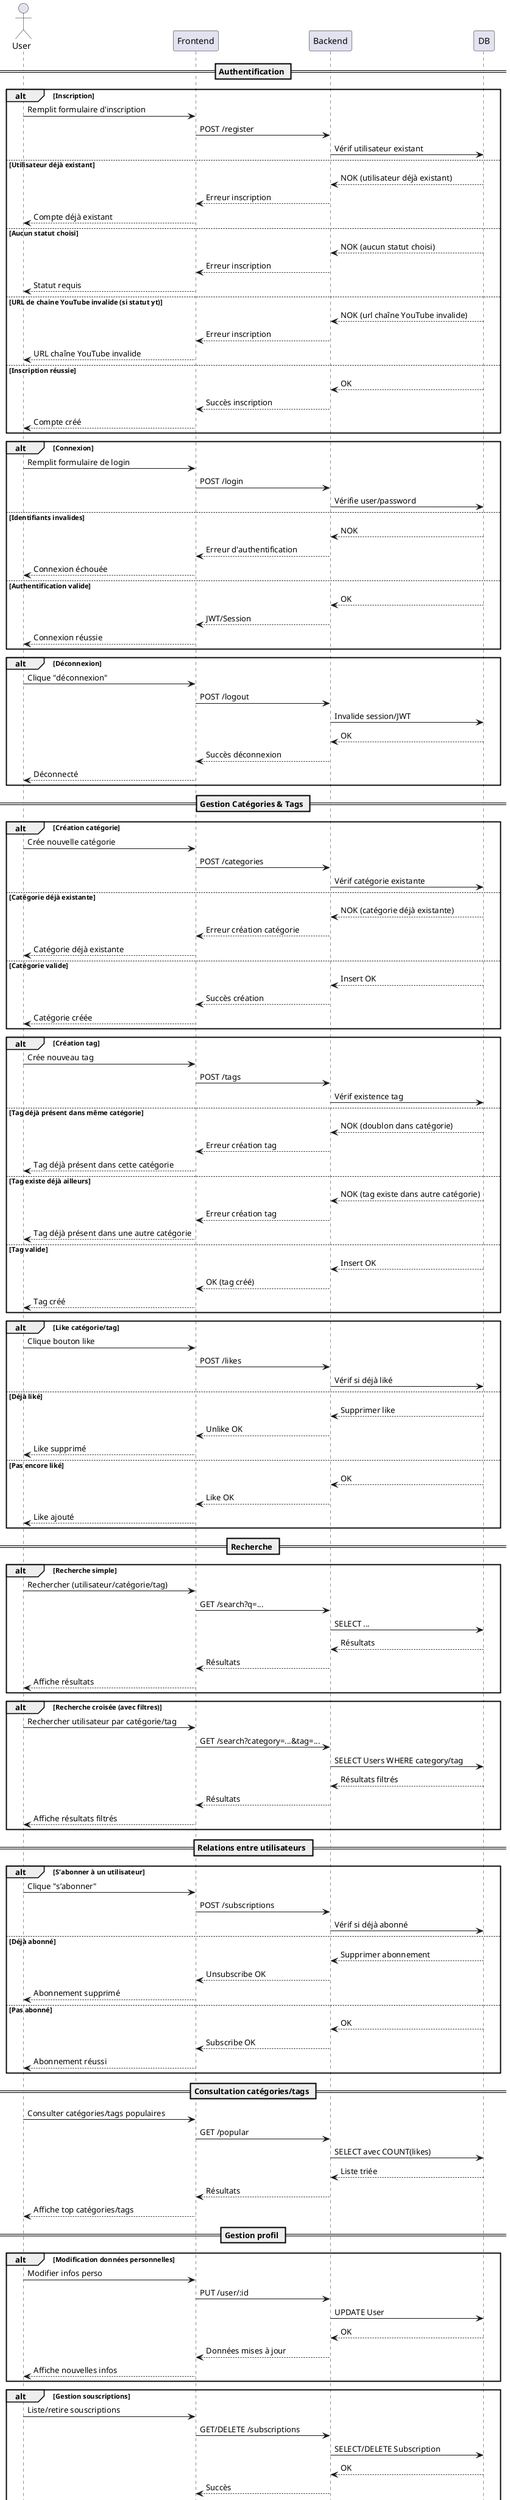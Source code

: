 @startuml Diagramme de séquence YouLink
actor User as U
participant "Frontend" as FE
participant "Backend" as BE
participant "DB" as DB

== Authentification ==
alt Inscription
  U -> FE : Remplit formulaire d'inscription
  FE -> BE : POST /register
  BE -> DB : Vérif utilisateur existant
else Utilisateur déjà existant
  DB --> BE : NOK (utilisateur déjà existant)
  BE --> FE : Erreur inscription
  FE --> U : Compte déjà existant
else Aucun statut choisi
  DB --> BE : NOK (aucun statut choisi)
  BE --> FE : Erreur inscription
  FE --> U : Statut requis
else URL de chaine YouTube invalide (si statut yt)
  DB --> BE : NOK (url chaîne YouTube invalide)
  BE --> FE : Erreur inscription
  FE --> U : URL chaîne YouTube invalide
else Inscription réussie
  DB --> BE : OK
  BE --> FE : Succès inscription
  FE --> U : Compte créé
end

alt Connexion
  U -> FE : Remplit formulaire de login
  FE -> BE : POST /login
  BE -> DB : Vérifie user/password
else Identifiants invalides
  DB --> BE : NOK
  BE --> FE : Erreur d'authentification
  FE --> U : Connexion échouée
else Authentification valide
  DB --> BE : OK
  BE --> FE : JWT/Session
  FE --> U : Connexion réussie
end

alt Déconnexion
  U -> FE : Clique "déconnexion"
  FE -> BE : POST /logout
  BE -> DB : Invalide session/JWT
  DB --> BE : OK
  BE --> FE : Succès déconnexion
  FE --> U : Déconnecté
end

== Gestion Catégories & Tags ==
alt Création catégorie
  U -> FE : Crée nouvelle catégorie
  FE -> BE : POST /categories
  BE -> DB : Vérif catégorie existante
else Catégorie déjà existante
  DB --> BE : NOK (catégorie déjà existante)
  BE --> FE : Erreur création catégorie
  FE --> U : Catégorie déjà existante
else Catégorie valide
  DB --> BE : Insert OK
  BE --> FE : Succès création
  FE --> U : Catégorie créée
end

alt Création tag
  U -> FE : Crée nouveau tag
  FE -> BE : POST /tags
  BE -> DB : Vérif existence tag
else Tag déjà présent dans même catégorie
  DB --> BE: NOK (doublon dans catégorie)
  BE --> FE: Erreur création tag
  FE --> U: Tag déjà présent dans cette catégorie
else Tag existe déjà ailleurs
  DB --> BE: NOK (tag existe dans autre catégorie)
  BE --> FE: Erreur création tag
  FE --> U: Tag déjà présent dans une autre catégorie
else Tag valide
  DB --> BE: Insert OK
  BE --> FE: OK (tag créé)
  FE --> U: Tag créé
end

alt Like catégorie/tag
  U -> FE : Clique bouton like
  FE -> BE : POST /likes
  BE -> DB : Vérif si déjà liké
else Déjà liké
  DB --> BE : Supprimer like
  BE --> FE : Unlike OK
  FE --> U : Like supprimé
else Pas encore liké
  DB --> BE : OK
  BE --> FE : Like OK
  FE --> U : Like ajouté
end

== Recherche ==
alt Recherche simple
  U -> FE : Rechercher (utilisateur/catégorie/tag)
  FE -> BE : GET /search?q=...
  BE -> DB : SELECT ...
  DB --> BE : Résultats
  BE --> FE : Résultats
  FE --> U : Affiche résultats
end

alt Recherche croisée (avec filtres)
  U -> FE : Rechercher utilisateur par catégorie/tag
  FE -> BE : GET /search?category=...&tag=...
  BE -> DB : SELECT Users WHERE category/tag
  DB --> BE : Résultats filtrés
  BE --> FE : Résultats
  FE --> U : Affiche résultats filtrés
end

== Relations entre utilisateurs ==
alt S'abonner à un utilisateur
  U -> FE : Clique "s’abonner"
  FE -> BE : POST /subscriptions
  BE -> DB : Vérif si déjà abonné
else Déjà abonné
  DB --> BE : Supprimer abonnement
  BE --> FE : Unsubscribe OK
  FE --> U : Abonnement supprimé
else Pas abonné
  DB --> BE : OK
  BE --> FE : Subscribe OK
  FE --> U : Abonnement réussi
end

== Consultation catégories/tags ==
U -> FE : Consulter catégories/tags populaires
FE -> BE : GET /popular
BE -> DB : SELECT avec COUNT(likes)
DB --> BE : Liste triée
BE --> FE : Résultats
FE --> U : Affiche top catégories/tags

== Gestion profil ==
alt Modification données personnelles
  U -> FE : Modifier infos perso
  FE -> BE : PUT /user/:id
  BE -> DB : UPDATE User
  DB --> BE : OK
  BE --> FE : Données mises à jour
  FE --> U : Affiche nouvelles infos
end

alt Gestion souscriptions
  U -> FE : Liste/retire souscriptions
  FE -> BE : GET/DELETE /subscriptions
  BE -> DB : SELECT/DELETE Subscription
  DB --> BE : OK
  BE --> FE : Succès
  FE --> U : Affiche nouvelles infos
end

alt Gestion catégories/tags likés
  U -> FE : Liste/supprime catégories/tags likés
  FE -> BE : GET/DELETE /likes
  BE -> DB : SELECT/DELETE Like
  DB --> BE : OK
  BE --> FE : Succès
  FE --> U : Affiche nouvelles infos
end

alt Suppression compte
  U -> FE : Demande suppression compte
  FE -> BE : DELETE /user/:id
  BE -> DB : Supprime utilisateur
  DB --> BE : OK
  BE --> FE : Succès
  FE --> U : Compte supprimé
end

@enduml